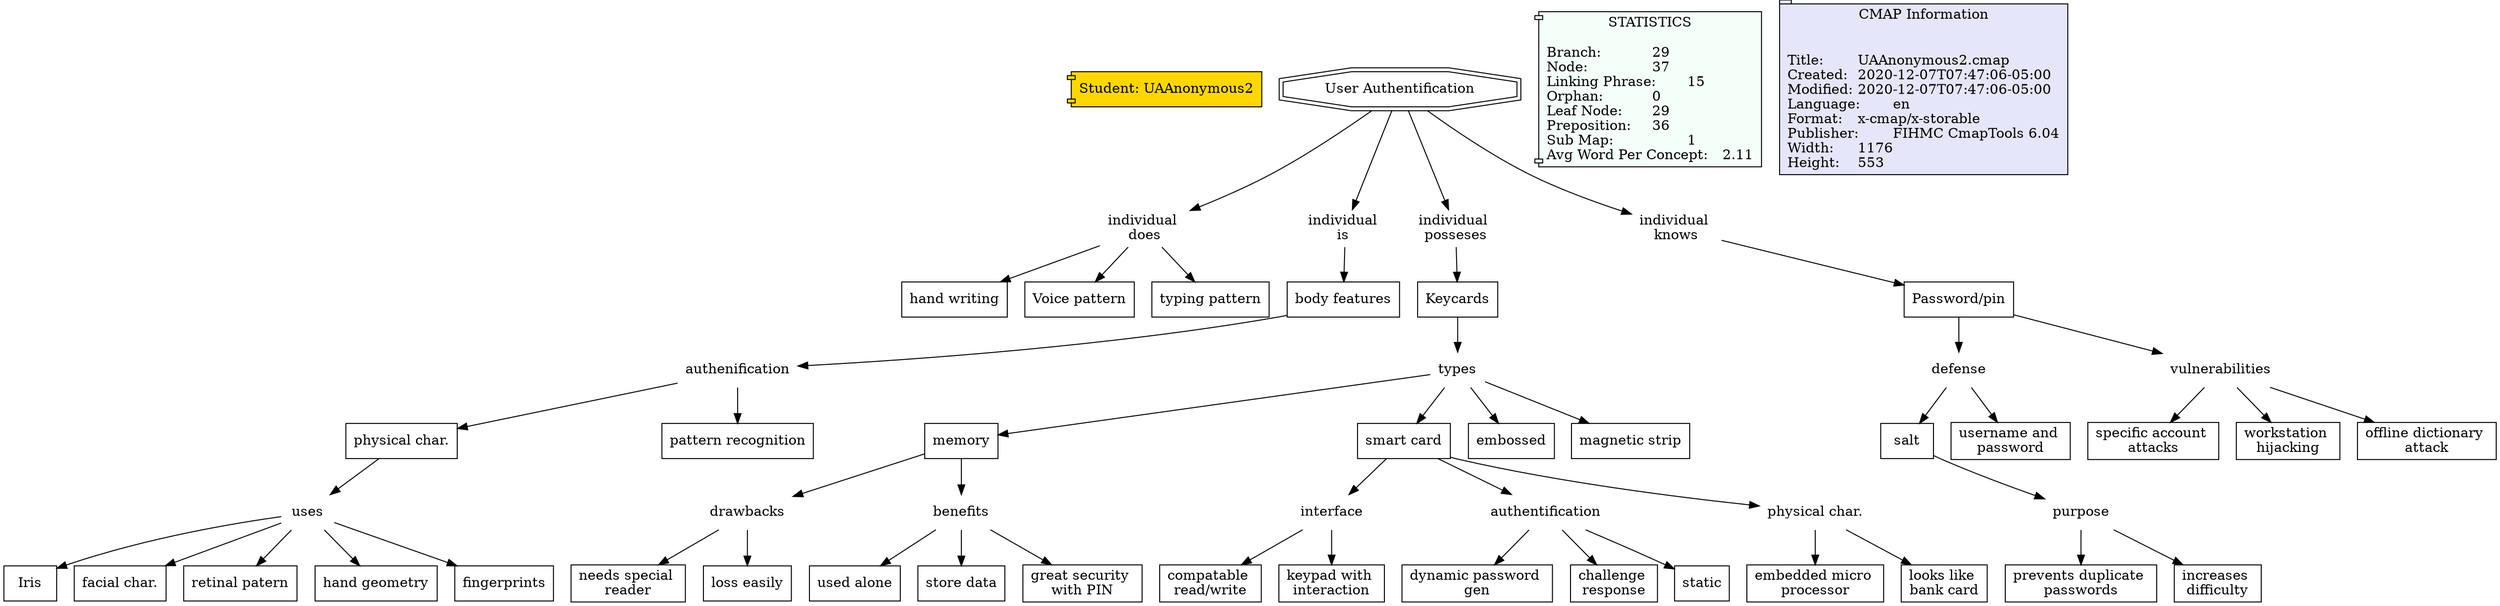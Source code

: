 // The Round Table
digraph {
	Student [label="Student: UAAnonymous2" fillcolor=gold shape=component style=filled]
	"1RR9L430B-1T7Q9MN-4DN" [label="physical char.
" fillcolor=white shape=rect style=filled]
	"1RR9L943G-1L002JH-4JN" [label=uses shape=none]
	"1RR9L430B-1T7Q9MN-4DN" -> "1RR9L943G-1L002JH-4JN" [constraint=true]
	"1RR9KK1BK-1F51XSD-3R6" [label=memory fillcolor=white shape=rect style=filled]
	"1RR9KQFMN-18VKX5B-3YT" [label=drawbacks shape=none]
	"1RR9KK1BK-1F51XSD-3R6" -> "1RR9KQFMN-18VKX5B-3YT" [constraint=true]
	"1RR6FJJ27-2C2Y3C3-L0" [label="individual 
does" shape=none]
	"1RR9LJ1GR-1X5SYQ3-4SN" [label="hand writing
" fillcolor=white shape=rect style=filled]
	"1RR6FJJ27-2C2Y3C3-L0" -> "1RR9LJ1GR-1X5SYQ3-4SN" [constraint=true]
	"1RR9KXFQT-15RH3XD-45F" [label=interface shape=none]
	"1RR9KZ9D5-RF8MKB-479" [label="compatable 
read/write" fillcolor=white shape=rect style=filled]
	"1RR9KXFQT-15RH3XD-45F" -> "1RR9KZ9D5-RF8MKB-479" [constraint=true]
	"1RR6FHHRZ-WLPNK7-HF" [label="Password/pin" fillcolor=white shape=rect style=filled]
	"1RR9K6KT0-44FPM1-3D0" [label=defense shape=none]
	"1RR6FHHRZ-WLPNK7-HF" -> "1RR9K6KT0-44FPM1-3D0" [constraint=true]
	"1RR6FS5XQ-1HX39DH-1ZW" [label="individual 
is " shape=none]
	"1RR6FS5XM-VR8ND2-1ZS" [label="body features
" fillcolor=white shape=rect style=filled]
	"1RR6FS5XQ-1HX39DH-1ZW" -> "1RR6FS5XM-VR8ND2-1ZS" [constraint=true]
	"1RR6FHVKR-K07BDM-JF" [label="individual 
posseses" shape=none]
	"1RR6FHVKM-24NV5S-JB" [label=Keycards fillcolor=white shape=rect style=filled]
	"1RR6FHVKR-K07BDM-JF" -> "1RR6FHVKM-24NV5S-JB" [constraint=true]
	"1RR9L943G-1L002JH-4JN" [label=uses shape=none]
	"1RR9LD20T-MSDC60-4PF" [label=Iris fillcolor=white shape=rect style=filled]
	"1RR9L943G-1L002JH-4JN" -> "1RR9LD20T-MSDC60-4PF" [constraint=true]
	"1RR9K9V5D-1MTLPZ0-3FT" [label=salt fillcolor=white shape=rect style=filled]
	"1RR9KCKWF-V33K49-3JL" [label=purpose shape=none]
	"1RR9K9V5D-1MTLPZ0-3FT" -> "1RR9KCKWF-V33K49-3JL" [constraint=true]
	"1RR9KKQVZ-DGHGN-3S1" [label="smart card
" fillcolor=white shape=rect style=filled]
	"1RR9L0DM3-1CYN6Q3-48P" [label=authentification shape=none]
	"1RR9KKQVZ-DGHGN-3S1" -> "1RR9L0DM3-1CYN6Q3-48P" [constraint=true]
	"1RR9L943G-1L002JH-4JN" [label=uses shape=none]
	"1RR9L943D-62H048-4JK" [label="facial char.
" fillcolor=white shape=rect style=filled]
	"1RR9L943G-1L002JH-4JN" -> "1RR9L943D-62H048-4JK" [constraint=true]
	"1RR9KCKWF-V33K49-3JL" [label=purpose shape=none]
	"1RR9KCKWC-1ZGB2VS-3JH" [label="prevents duplicate 
passwords" fillcolor=white shape=rect style=filled]
	"1RR9KCKWF-V33K49-3JL" -> "1RR9KCKWC-1ZGB2VS-3JH" [constraint=true]
	"1RR9KTPQG-1W13GY-41Z" [label="physical char.
" shape=none]
	"1RR9KTPQC-128N1VG-41W" [label="embedded micro 
processor" fillcolor=white shape=rect style=filled]
	"1RR9KTPQG-1W13GY-41Z" -> "1RR9KTPQC-128N1VG-41W" [constraint=true]
	"1RR9L0DM3-1CYN6Q3-48P" [label=authentification shape=none]
	"1RR9L21MY-1785Q5-4B7" [label="dynamic password 
gen" fillcolor=white shape=rect style=filled]
	"1RR9L0DM3-1CYN6Q3-48P" -> "1RR9L21MY-1785Q5-4B7" [constraint=true]
	"1RR9KK1BK-1F51XSD-3R6" [label=memory fillcolor=white shape=rect style=filled]
	"1RR9KLZMR-1D28P3S-3T5" [label=benefits shape=none]
	"1RR9KK1BK-1F51XSD-3R6" -> "1RR9KLZMR-1D28P3S-3T5" [constraint=true]
	"1RR6FYZ58-1VXH7PG-2F4" [label=vulnerabilities shape=none]
	"1RR6G0NCL-NZCJP2-2P6" [label="specific account 
attacks" fillcolor=white shape=rect style=filled]
	"1RR6FYZ58-1VXH7PG-2F4" -> "1RR6G0NCL-NZCJP2-2P6" [constraint=true]
	"1RR9K6KT0-44FPM1-3D0" [label=defense shape=none]
	"1RR9K9V5D-1MTLPZ0-3FT" [label=salt fillcolor=white shape=rect style=filled]
	"1RR9K6KT0-44FPM1-3D0" -> "1RR9K9V5D-1MTLPZ0-3FT" [constraint=true]
	"1RR9L943G-1L002JH-4JN" [label=uses shape=none]
	"1RR9LCNYH-1LYC25Q-4NG" [label="retinal patern
" fillcolor=white shape=rect style=filled]
	"1RR9L943G-1L002JH-4JN" -> "1RR9LCNYH-1LYC25Q-4NG" [constraint=true]
	"1RR6FJJ27-2C2Y3C3-L0" [label="individual 
does" shape=none]
	"1RR6FJJ24-1H27TBW-KX" [label="Voice pattern
" fillcolor=white shape=rect style=filled]
	"1RR6FJJ27-2C2Y3C3-L0" -> "1RR6FJJ24-1H27TBW-KX" [constraint=true]
	"1RR9KLZMR-1D28P3S-3T5" [label=benefits shape=none]
	"1RR9KMQQQ-484P30-3VT" [label="used alone
" fillcolor=white shape=rect style=filled]
	"1RR9KLZMR-1D28P3S-3T5" -> "1RR9KMQQQ-484P30-3VT" [constraint=true]
	"1RR9L430D-1MKMKK9-4DR" [label=authenification shape=none]
	"1RR9L430B-1T7Q9MN-4DN" [label="physical char.
" fillcolor=white shape=rect style=filled]
	"1RR9L430D-1MKMKK9-4DR" -> "1RR9L430B-1T7Q9MN-4DN" [constraint=true]
	"1RR9KKQVZ-DGHGN-3S1" [label="smart card
" fillcolor=white shape=rect style=filled]
	"1RR9KXFQT-15RH3XD-45F" [label=interface shape=none]
	"1RR9KKQVZ-DGHGN-3S1" -> "1RR9KXFQT-15RH3XD-45F" [constraint=true]
	"1RR6FYZ58-1VXH7PG-2F4" [label=vulnerabilities shape=none]
	"1RR6G290V-1FM9J0K-2TM" [label="workstation 
hijacking" fillcolor=white shape=rect style=filled]
	"1RR6FYZ58-1VXH7PG-2F4" -> "1RR6G290V-1FM9J0K-2TM" [constraint=true]
	"1RR9KHQYL-XTYJQX-3NZ" [label=types shape=none]
	"1RR9KHQYJ-1WZ9NW9-3NW" [label=embossed fillcolor=white shape=rect style=filled]
	"1RR9KHQYL-XTYJQX-3NZ" -> "1RR9KHQYJ-1WZ9NW9-3NW" [constraint=true]
	"1RR6FG6KW-SR1JHP-8F" [label="User Authentification
" fillcolor=white shape=doubleoctagon style=filled]
	"1RR6FHVKR-K07BDM-JF" [label="individual 
posseses" shape=none]
	"1RR6FG6KW-SR1JHP-8F" -> "1RR6FHVKR-K07BDM-JF" [constraint=true]
	"1RR9KQFMN-18VKX5B-3YT" [label=drawbacks shape=none]
	"1RR9KQFML-1TFXMZL-3YQ" [label="needs special 
reader" fillcolor=white shape=rect style=filled]
	"1RR9KQFMN-18VKX5B-3YT" -> "1RR9KQFML-1TFXMZL-3YQ" [constraint=true]
	"1RR9KHQYL-XTYJQX-3NZ" [label=types shape=none]
	"1RR9KKQVZ-DGHGN-3S1" [label="smart card
" fillcolor=white shape=rect style=filled]
	"1RR9KHQYL-XTYJQX-3NZ" -> "1RR9KKQVZ-DGHGN-3S1" [constraint=true]
	"1RR6FJJ27-2C2Y3C3-L0" [label="individual 
does" shape=none]
	"1RR9LJGL2-9925C6-4TN" [label="typing pattern
" fillcolor=white shape=rect style=filled]
	"1RR6FJJ27-2C2Y3C3-L0" -> "1RR9LJGL2-9925C6-4TN" [constraint=true]
	"1RR6FHHRZ-WLPNK7-HF" [label="Password/pin" fillcolor=white shape=rect style=filled]
	"1RR6FYZ58-1VXH7PG-2F4" [label=vulnerabilities shape=none]
	"1RR6FHHRZ-WLPNK7-HF" -> "1RR6FYZ58-1VXH7PG-2F4" [constraint=true]
	"1RR9KLZMR-1D28P3S-3T5" [label=benefits shape=none]
	"1RR9KLZMN-TJM97N-3T2" [label="store data
" fillcolor=white shape=rect style=filled]
	"1RR9KLZMR-1D28P3S-3T5" -> "1RR9KLZMN-TJM97N-3T2" [constraint=true]
	"1RR6FHVKM-24NV5S-JB" [label=Keycards fillcolor=white shape=rect style=filled]
	"1RR9KHQYL-XTYJQX-3NZ" [label=types shape=none]
	"1RR6FHVKM-24NV5S-JB" -> "1RR9KHQYL-XTYJQX-3NZ" [constraint=true]
	"1RR9L943G-1L002JH-4JN" [label=uses shape=none]
	"1RR9LC1GG-28YFVSG-4MD" [label="hand geometry
" fillcolor=white shape=rect style=filled]
	"1RR9L943G-1L002JH-4JN" -> "1RR9LC1GG-28YFVSG-4MD" [constraint=true]
	"1RR9L0DM3-1CYN6Q3-48P" [label=authentification shape=none]
	"1RR9L2QXV-9D1CX4-4CH" [label="challenge 
response" fillcolor=white shape=rect style=filled]
	"1RR9L0DM3-1CYN6Q3-48P" -> "1RR9L2QXV-9D1CX4-4CH" [constraint=true]
	"1RR9KKQVZ-DGHGN-3S1" [label="smart card
" fillcolor=white shape=rect style=filled]
	"1RR9KTPQG-1W13GY-41Z" [label="physical char.
" shape=none]
	"1RR9KKQVZ-DGHGN-3S1" -> "1RR9KTPQG-1W13GY-41Z" [constraint=true]
	"1RR6FS5XM-VR8ND2-1ZS" [label="body features
" fillcolor=white shape=rect style=filled]
	"1RR9L430D-1MKMKK9-4DR" [label=authenification shape=none]
	"1RR6FS5XM-VR8ND2-1ZS" -> "1RR9L430D-1MKMKK9-4DR" [constraint=true]
	"1RR9L0DM3-1CYN6Q3-48P" [label=authentification shape=none]
	"1RR9L0DM1-6YWMP-48L" [label=static fillcolor=white shape=rect style=filled]
	"1RR9L0DM3-1CYN6Q3-48P" -> "1RR9L0DM1-6YWMP-48L" [constraint=true]
	"1RR6FHHS3-GZPTFJ-HJ" [label="individual 
knows" shape=none]
	"1RR6FHHRZ-WLPNK7-HF" [label="Password/pin" fillcolor=white shape=rect style=filled]
	"1RR6FHHS3-GZPTFJ-HJ" -> "1RR6FHHRZ-WLPNK7-HF" [constraint=true]
	"1RR9L430D-1MKMKK9-4DR" [label=authenification shape=none]
	"1RR9L7WLM-1SZNTFD-4H9" [label="pattern recognition
" fillcolor=white shape=rect style=filled]
	"1RR9L430D-1MKMKK9-4DR" -> "1RR9L7WLM-1SZNTFD-4H9" [constraint=true]
	"1RR9KLZMR-1D28P3S-3T5" [label=benefits shape=none]
	"1RR9KP31X-JT9FHL-3X5" [label="great security 
with PIN" fillcolor=white shape=rect style=filled]
	"1RR9KLZMR-1D28P3S-3T5" -> "1RR9KP31X-JT9FHL-3X5" [constraint=true]
	"1RR9K6KT0-44FPM1-3D0" [label=defense shape=none]
	"1RR9K6KSX-19YPTR2-3CX" [label="username and 
password" fillcolor=white shape=rect style=filled]
	"1RR9K6KT0-44FPM1-3D0" -> "1RR9K6KSX-19YPTR2-3CX" [constraint=true]
	"1RR9KHQYL-XTYJQX-3NZ" [label=types shape=none]
	"1RR9KJHLH-D17374-3Q6" [label="magnetic strip
" fillcolor=white shape=rect style=filled]
	"1RR9KHQYL-XTYJQX-3NZ" -> "1RR9KJHLH-D17374-3Q6" [constraint=true]
	"1RR9L943G-1L002JH-4JN" [label=uses shape=none]
	"1RR9L9PS5-BTF92K-4KZ" [label=fingerprints fillcolor=white shape=rect style=filled]
	"1RR9L943G-1L002JH-4JN" -> "1RR9L9PS5-BTF92K-4KZ" [constraint=true]
	"1RR6FYZ58-1VXH7PG-2F4" [label=vulnerabilities shape=none]
	"1RR6FYZ55-1FT6YT8-2F1" [label="offline dictionary 
attack" fillcolor=white shape=rect style=filled]
	"1RR6FYZ58-1VXH7PG-2F4" -> "1RR6FYZ55-1FT6YT8-2F1" [constraint=true]
	"1RR9KQFMN-18VKX5B-3YT" [label=drawbacks shape=none]
	"1RR9KR9XY-MMM41W-40K" [label="loss easily
" fillcolor=white shape=rect style=filled]
	"1RR9KQFMN-18VKX5B-3YT" -> "1RR9KR9XY-MMM41W-40K" [constraint=true]
	"1RR9KHQYL-XTYJQX-3NZ" [label=types shape=none]
	"1RR9KK1BK-1F51XSD-3R6" [label=memory fillcolor=white shape=rect style=filled]
	"1RR9KHQYL-XTYJQX-3NZ" -> "1RR9KK1BK-1F51XSD-3R6" [constraint=true]
	"1RR6FG6KW-SR1JHP-8F" [label="User Authentification
" fillcolor=white shape=doubleoctagon style=filled]
	"1RR6FJJ27-2C2Y3C3-L0" [label="individual 
does" shape=none]
	"1RR6FG6KW-SR1JHP-8F" -> "1RR6FJJ27-2C2Y3C3-L0" [constraint=true]
	"1RR9KXFQT-15RH3XD-45F" [label=interface shape=none]
	"1RR9KXFQR-16YDTJC-45B" [label="keypad with 
interaction" fillcolor=white shape=rect style=filled]
	"1RR9KXFQT-15RH3XD-45F" -> "1RR9KXFQR-16YDTJC-45B" [constraint=true]
	"1RR6FG6KW-SR1JHP-8F" [label="User Authentification
" fillcolor=white shape=doubleoctagon style=filled]
	"1RR6FHHS3-GZPTFJ-HJ" [label="individual 
knows" shape=none]
	"1RR6FG6KW-SR1JHP-8F" -> "1RR6FHHS3-GZPTFJ-HJ" [constraint=true]
	"1RR9KTPQG-1W13GY-41Z" [label="physical char.
" shape=none]
	"1RR9KW3V9-N6KYHR-442" [label="looks like 
bank card" fillcolor=white shape=rect style=filled]
	"1RR9KTPQG-1W13GY-41Z" -> "1RR9KW3V9-N6KYHR-442" [constraint=true]
	"1RR9KCKWF-V33K49-3JL" [label=purpose shape=none]
	"1RR9KFGTX-MDRF6G-3MM" [label="increases 
difficulty" fillcolor=white shape=rect style=filled]
	"1RR9KCKWF-V33K49-3JL" -> "1RR9KFGTX-MDRF6G-3MM" [constraint=true]
	"1RR6FG6KW-SR1JHP-8F" [label="User Authentification
" fillcolor=white shape=doubleoctagon style=filled]
	"1RR6FS5XQ-1HX39DH-1ZW" [label="individual 
is " shape=none]
	"1RR6FG6KW-SR1JHP-8F" -> "1RR6FS5XQ-1HX39DH-1ZW" [constraint=true]
	statictics [label="STATISTICS
\lBranch:		29\lNode:		37\lLinking Phrase:	15\lOrphan:		0\lLeaf Node:	29\lPreposition:	36\lSub Map:		1\lAvg Word Per Concept:	2.11\l" Gsplines=true fillcolor="#F5FFFA" shape=component style=filled]
	file_info [label="CMAP Information

\lTitle:	UAAnonymous2.cmap\lCreated:	2020-12-07T07:47:06-05:00\lModified:	2020-12-07T07:47:06-05:00\lLanguage:	en\lFormat:	x-cmap/x-storable\lPublisher:	FIHMC CmapTools 6.04\lWidth:	1176\lHeight:	553\l" Gsplines=true fillcolor="#E6E6FA" shape=tab style=filled]
}
